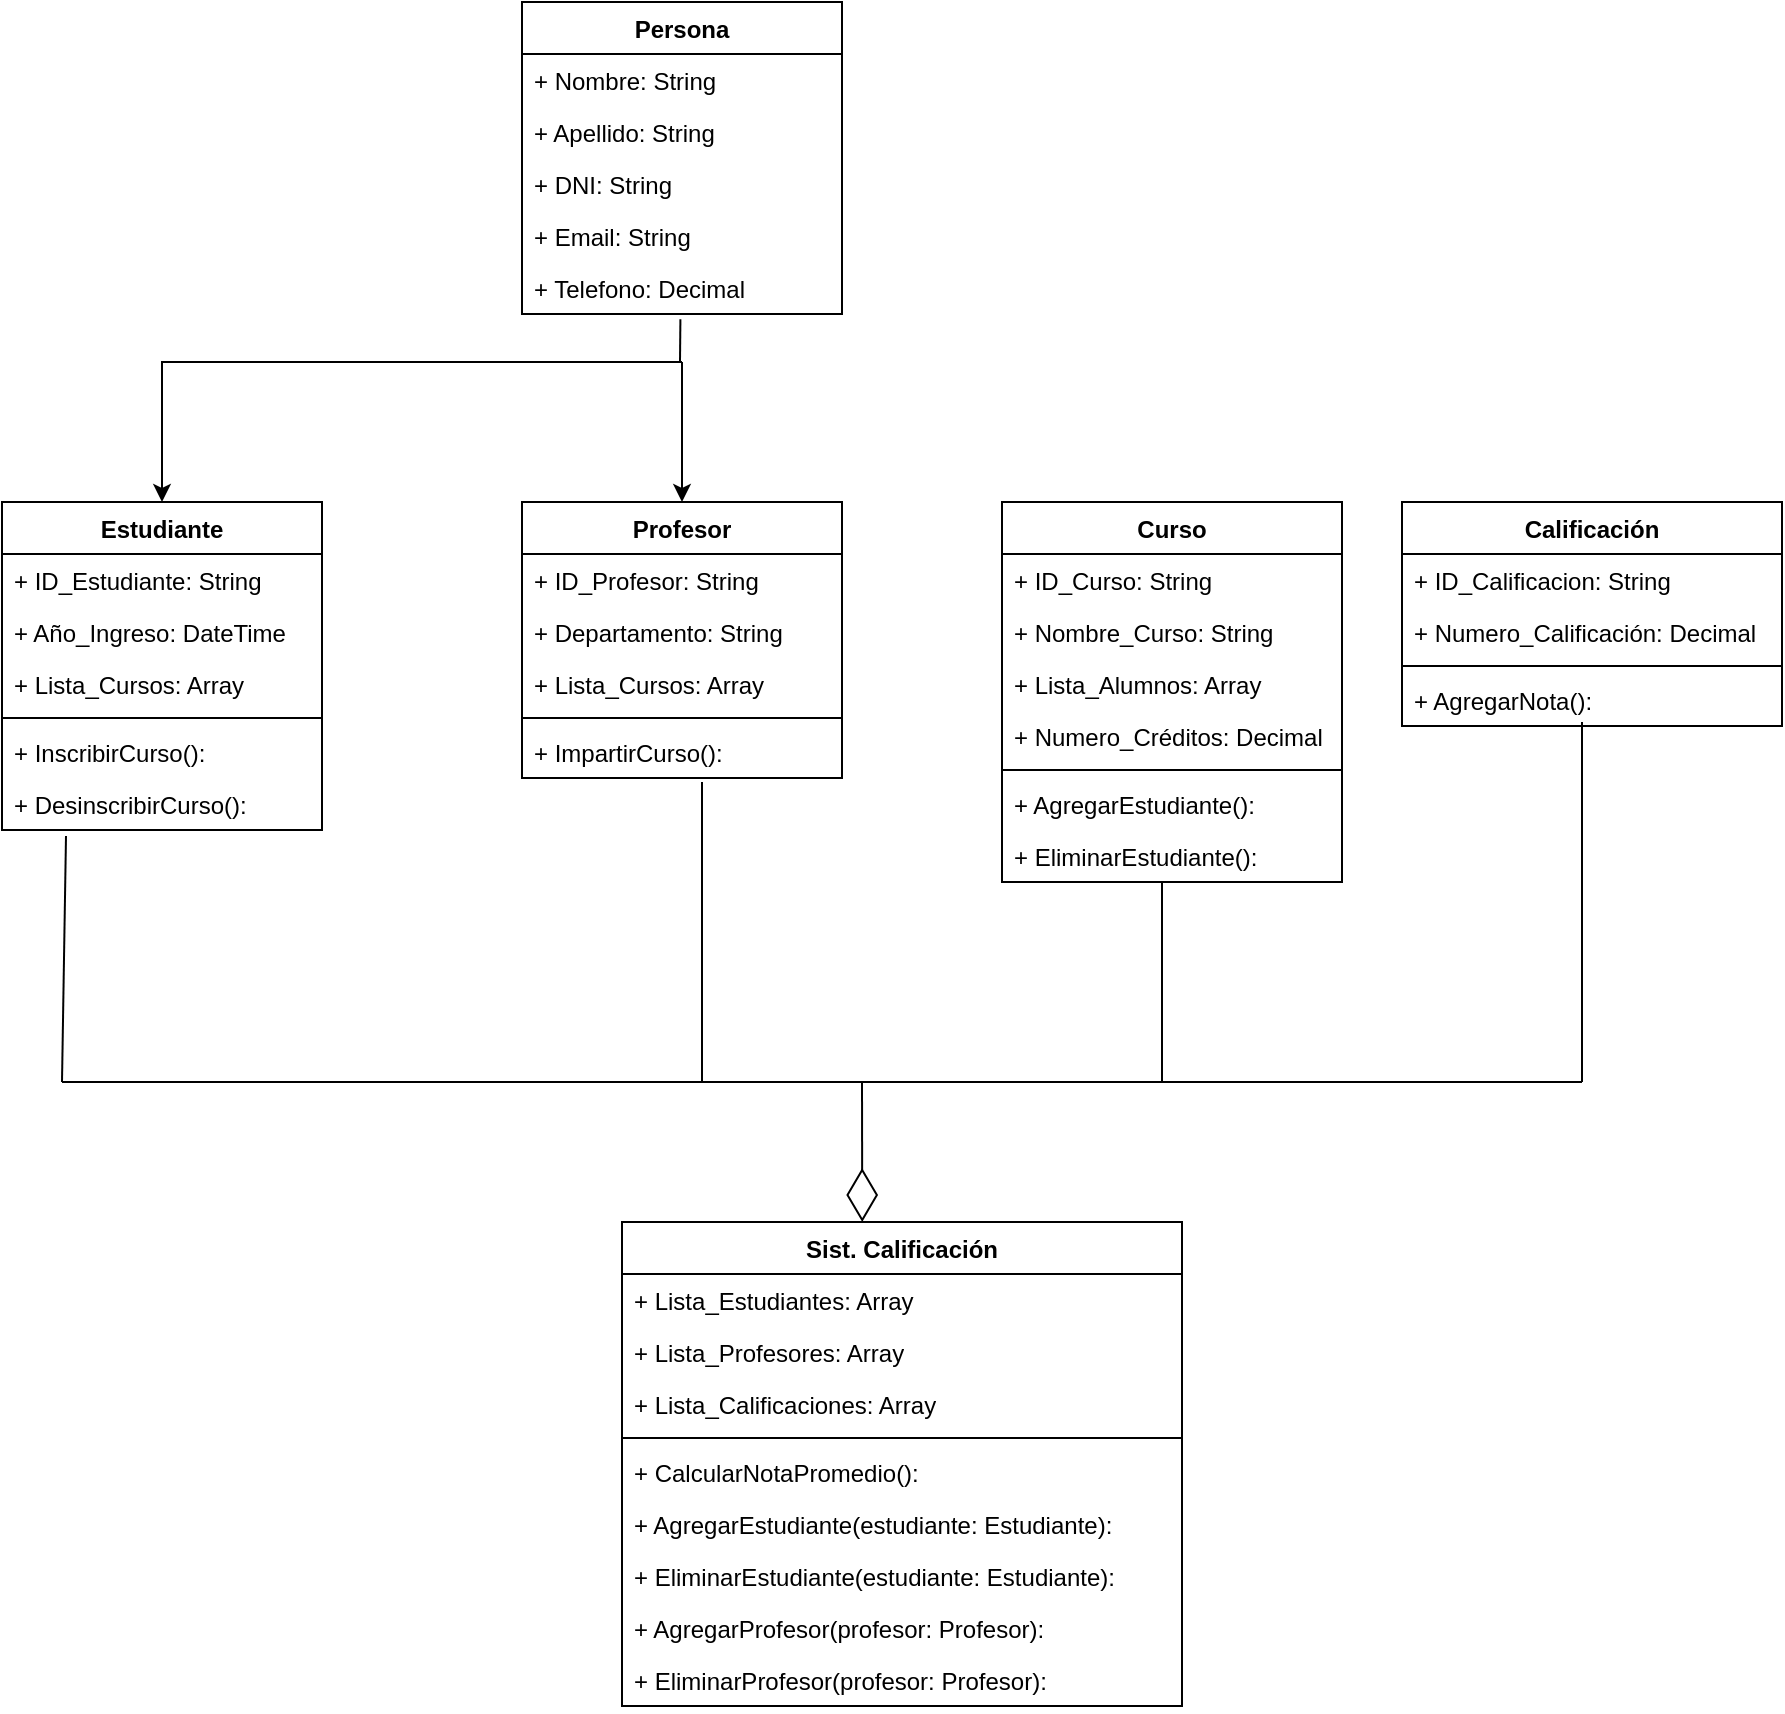 <mxfile version="21.1.8" type="device" pages="3">
  <diagram name="Ej 1" id="br_IoAVLxgaqD65cThjG">
    <mxGraphModel dx="1050" dy="541" grid="1" gridSize="10" guides="1" tooltips="1" connect="1" arrows="1" fold="1" page="1" pageScale="1" pageWidth="827" pageHeight="1169" math="0" shadow="0">
      <root>
        <mxCell id="0" />
        <mxCell id="1" parent="0" />
        <mxCell id="eeJrtoghgV1QjgxYyxe4-1" value="Persona" style="swimlane;fontStyle=1;align=center;verticalAlign=top;childLayout=stackLayout;horizontal=1;startSize=26;horizontalStack=0;resizeParent=1;resizeParentMax=0;resizeLast=0;collapsible=1;marginBottom=0;whiteSpace=wrap;html=1;" vertex="1" parent="1">
          <mxGeometry x="350" y="100" width="160" height="156" as="geometry" />
        </mxCell>
        <mxCell id="eeJrtoghgV1QjgxYyxe4-2" value="+ Nombre: String" style="text;strokeColor=none;fillColor=none;align=left;verticalAlign=top;spacingLeft=4;spacingRight=4;overflow=hidden;rotatable=0;points=[[0,0.5],[1,0.5]];portConstraint=eastwest;whiteSpace=wrap;html=1;" vertex="1" parent="eeJrtoghgV1QjgxYyxe4-1">
          <mxGeometry y="26" width="160" height="26" as="geometry" />
        </mxCell>
        <mxCell id="eeJrtoghgV1QjgxYyxe4-5" value="+ Apellido: String" style="text;strokeColor=none;fillColor=none;align=left;verticalAlign=top;spacingLeft=4;spacingRight=4;overflow=hidden;rotatable=0;points=[[0,0.5],[1,0.5]];portConstraint=eastwest;whiteSpace=wrap;html=1;" vertex="1" parent="eeJrtoghgV1QjgxYyxe4-1">
          <mxGeometry y="52" width="160" height="26" as="geometry" />
        </mxCell>
        <mxCell id="eeJrtoghgV1QjgxYyxe4-6" value="+ DNI: String" style="text;strokeColor=none;fillColor=none;align=left;verticalAlign=top;spacingLeft=4;spacingRight=4;overflow=hidden;rotatable=0;points=[[0,0.5],[1,0.5]];portConstraint=eastwest;whiteSpace=wrap;html=1;" vertex="1" parent="eeJrtoghgV1QjgxYyxe4-1">
          <mxGeometry y="78" width="160" height="26" as="geometry" />
        </mxCell>
        <mxCell id="eeJrtoghgV1QjgxYyxe4-11" value="+ Email: String" style="text;strokeColor=none;fillColor=none;align=left;verticalAlign=top;spacingLeft=4;spacingRight=4;overflow=hidden;rotatable=0;points=[[0,0.5],[1,0.5]];portConstraint=eastwest;whiteSpace=wrap;html=1;" vertex="1" parent="eeJrtoghgV1QjgxYyxe4-1">
          <mxGeometry y="104" width="160" height="26" as="geometry" />
        </mxCell>
        <mxCell id="eeJrtoghgV1QjgxYyxe4-12" value="+ Telefono: Decimal" style="text;strokeColor=none;fillColor=none;align=left;verticalAlign=top;spacingLeft=4;spacingRight=4;overflow=hidden;rotatable=0;points=[[0,0.5],[1,0.5]];portConstraint=eastwest;whiteSpace=wrap;html=1;" vertex="1" parent="eeJrtoghgV1QjgxYyxe4-1">
          <mxGeometry y="130" width="160" height="26" as="geometry" />
        </mxCell>
        <mxCell id="eeJrtoghgV1QjgxYyxe4-7" value="Estudiante" style="swimlane;fontStyle=1;align=center;verticalAlign=top;childLayout=stackLayout;horizontal=1;startSize=26;horizontalStack=0;resizeParent=1;resizeParentMax=0;resizeLast=0;collapsible=1;marginBottom=0;whiteSpace=wrap;html=1;" vertex="1" parent="1">
          <mxGeometry x="90" y="350" width="160" height="164" as="geometry" />
        </mxCell>
        <mxCell id="eeJrtoghgV1QjgxYyxe4-8" value="+ ID_Estudiante: String" style="text;strokeColor=none;fillColor=none;align=left;verticalAlign=top;spacingLeft=4;spacingRight=4;overflow=hidden;rotatable=0;points=[[0,0.5],[1,0.5]];portConstraint=eastwest;whiteSpace=wrap;html=1;" vertex="1" parent="eeJrtoghgV1QjgxYyxe4-7">
          <mxGeometry y="26" width="160" height="26" as="geometry" />
        </mxCell>
        <mxCell id="eeJrtoghgV1QjgxYyxe4-14" value="+ Año_Ingreso: DateTime" style="text;strokeColor=none;fillColor=none;align=left;verticalAlign=top;spacingLeft=4;spacingRight=4;overflow=hidden;rotatable=0;points=[[0,0.5],[1,0.5]];portConstraint=eastwest;whiteSpace=wrap;html=1;" vertex="1" parent="eeJrtoghgV1QjgxYyxe4-7">
          <mxGeometry y="52" width="160" height="26" as="geometry" />
        </mxCell>
        <mxCell id="eeJrtoghgV1QjgxYyxe4-13" value="+ Lista_Cursos: Array" style="text;strokeColor=none;fillColor=none;align=left;verticalAlign=top;spacingLeft=4;spacingRight=4;overflow=hidden;rotatable=0;points=[[0,0.5],[1,0.5]];portConstraint=eastwest;whiteSpace=wrap;html=1;" vertex="1" parent="eeJrtoghgV1QjgxYyxe4-7">
          <mxGeometry y="78" width="160" height="26" as="geometry" />
        </mxCell>
        <mxCell id="eeJrtoghgV1QjgxYyxe4-9" value="" style="line;strokeWidth=1;fillColor=none;align=left;verticalAlign=middle;spacingTop=-1;spacingLeft=3;spacingRight=3;rotatable=0;labelPosition=right;points=[];portConstraint=eastwest;strokeColor=inherit;" vertex="1" parent="eeJrtoghgV1QjgxYyxe4-7">
          <mxGeometry y="104" width="160" height="8" as="geometry" />
        </mxCell>
        <mxCell id="eeJrtoghgV1QjgxYyxe4-10" value="+ InscribirCurso():&amp;nbsp;" style="text;strokeColor=none;fillColor=none;align=left;verticalAlign=top;spacingLeft=4;spacingRight=4;overflow=hidden;rotatable=0;points=[[0,0.5],[1,0.5]];portConstraint=eastwest;whiteSpace=wrap;html=1;" vertex="1" parent="eeJrtoghgV1QjgxYyxe4-7">
          <mxGeometry y="112" width="160" height="26" as="geometry" />
        </mxCell>
        <mxCell id="eeJrtoghgV1QjgxYyxe4-15" value="+ DesinscribirCurso():&amp;nbsp;" style="text;strokeColor=none;fillColor=none;align=left;verticalAlign=top;spacingLeft=4;spacingRight=4;overflow=hidden;rotatable=0;points=[[0,0.5],[1,0.5]];portConstraint=eastwest;whiteSpace=wrap;html=1;" vertex="1" parent="eeJrtoghgV1QjgxYyxe4-7">
          <mxGeometry y="138" width="160" height="26" as="geometry" />
        </mxCell>
        <mxCell id="eeJrtoghgV1QjgxYyxe4-16" value="" style="endArrow=classic;html=1;rounded=0;entryX=0.5;entryY=0;entryDx=0;entryDy=0;" edge="1" parent="1" target="eeJrtoghgV1QjgxYyxe4-7">
          <mxGeometry width="50" height="50" relative="1" as="geometry">
            <mxPoint x="430" y="280" as="sourcePoint" />
            <mxPoint x="390" y="340" as="targetPoint" />
            <Array as="points">
              <mxPoint x="170" y="280" />
            </Array>
          </mxGeometry>
        </mxCell>
        <mxCell id="eeJrtoghgV1QjgxYyxe4-17" value="" style="endArrow=none;html=1;rounded=0;exitX=0.495;exitY=1.1;exitDx=0;exitDy=0;exitPerimeter=0;" edge="1" parent="1" source="eeJrtoghgV1QjgxYyxe4-12">
          <mxGeometry width="50" height="50" relative="1" as="geometry">
            <mxPoint x="370" y="380" as="sourcePoint" />
            <mxPoint x="429" y="280" as="targetPoint" />
          </mxGeometry>
        </mxCell>
        <mxCell id="eeJrtoghgV1QjgxYyxe4-18" value="Profesor" style="swimlane;fontStyle=1;align=center;verticalAlign=top;childLayout=stackLayout;horizontal=1;startSize=26;horizontalStack=0;resizeParent=1;resizeParentMax=0;resizeLast=0;collapsible=1;marginBottom=0;whiteSpace=wrap;html=1;" vertex="1" parent="1">
          <mxGeometry x="350" y="350" width="160" height="138" as="geometry" />
        </mxCell>
        <mxCell id="eeJrtoghgV1QjgxYyxe4-19" value="+ ID_Profesor: String" style="text;strokeColor=none;fillColor=none;align=left;verticalAlign=top;spacingLeft=4;spacingRight=4;overflow=hidden;rotatable=0;points=[[0,0.5],[1,0.5]];portConstraint=eastwest;whiteSpace=wrap;html=1;" vertex="1" parent="eeJrtoghgV1QjgxYyxe4-18">
          <mxGeometry y="26" width="160" height="26" as="geometry" />
        </mxCell>
        <mxCell id="eeJrtoghgV1QjgxYyxe4-20" value="+ Departamento: String" style="text;strokeColor=none;fillColor=none;align=left;verticalAlign=top;spacingLeft=4;spacingRight=4;overflow=hidden;rotatable=0;points=[[0,0.5],[1,0.5]];portConstraint=eastwest;whiteSpace=wrap;html=1;" vertex="1" parent="eeJrtoghgV1QjgxYyxe4-18">
          <mxGeometry y="52" width="160" height="26" as="geometry" />
        </mxCell>
        <mxCell id="eeJrtoghgV1QjgxYyxe4-21" value="+ Lista_Cursos: Array" style="text;strokeColor=none;fillColor=none;align=left;verticalAlign=top;spacingLeft=4;spacingRight=4;overflow=hidden;rotatable=0;points=[[0,0.5],[1,0.5]];portConstraint=eastwest;whiteSpace=wrap;html=1;" vertex="1" parent="eeJrtoghgV1QjgxYyxe4-18">
          <mxGeometry y="78" width="160" height="26" as="geometry" />
        </mxCell>
        <mxCell id="eeJrtoghgV1QjgxYyxe4-22" value="" style="line;strokeWidth=1;fillColor=none;align=left;verticalAlign=middle;spacingTop=-1;spacingLeft=3;spacingRight=3;rotatable=0;labelPosition=right;points=[];portConstraint=eastwest;strokeColor=inherit;" vertex="1" parent="eeJrtoghgV1QjgxYyxe4-18">
          <mxGeometry y="104" width="160" height="8" as="geometry" />
        </mxCell>
        <mxCell id="eeJrtoghgV1QjgxYyxe4-23" value="+ ImpartirCurso():&amp;nbsp;" style="text;strokeColor=none;fillColor=none;align=left;verticalAlign=top;spacingLeft=4;spacingRight=4;overflow=hidden;rotatable=0;points=[[0,0.5],[1,0.5]];portConstraint=eastwest;whiteSpace=wrap;html=1;" vertex="1" parent="eeJrtoghgV1QjgxYyxe4-18">
          <mxGeometry y="112" width="160" height="26" as="geometry" />
        </mxCell>
        <mxCell id="eeJrtoghgV1QjgxYyxe4-25" value="" style="endArrow=classic;html=1;rounded=0;entryX=0.5;entryY=0;entryDx=0;entryDy=0;" edge="1" parent="1" target="eeJrtoghgV1QjgxYyxe4-18">
          <mxGeometry width="50" height="50" relative="1" as="geometry">
            <mxPoint x="430" y="280" as="sourcePoint" />
            <mxPoint x="490" y="300" as="targetPoint" />
          </mxGeometry>
        </mxCell>
        <mxCell id="eeJrtoghgV1QjgxYyxe4-26" value="Curso" style="swimlane;fontStyle=1;align=center;verticalAlign=top;childLayout=stackLayout;horizontal=1;startSize=26;horizontalStack=0;resizeParent=1;resizeParentMax=0;resizeLast=0;collapsible=1;marginBottom=0;whiteSpace=wrap;html=1;" vertex="1" parent="1">
          <mxGeometry x="590" y="350" width="170" height="190" as="geometry" />
        </mxCell>
        <mxCell id="eeJrtoghgV1QjgxYyxe4-27" value="+ ID_Curso: String" style="text;strokeColor=none;fillColor=none;align=left;verticalAlign=top;spacingLeft=4;spacingRight=4;overflow=hidden;rotatable=0;points=[[0,0.5],[1,0.5]];portConstraint=eastwest;whiteSpace=wrap;html=1;" vertex="1" parent="eeJrtoghgV1QjgxYyxe4-26">
          <mxGeometry y="26" width="170" height="26" as="geometry" />
        </mxCell>
        <mxCell id="eeJrtoghgV1QjgxYyxe4-28" value="+ Nombre_Curso: String" style="text;strokeColor=none;fillColor=none;align=left;verticalAlign=top;spacingLeft=4;spacingRight=4;overflow=hidden;rotatable=0;points=[[0,0.5],[1,0.5]];portConstraint=eastwest;whiteSpace=wrap;html=1;" vertex="1" parent="eeJrtoghgV1QjgxYyxe4-26">
          <mxGeometry y="52" width="170" height="26" as="geometry" />
        </mxCell>
        <mxCell id="eeJrtoghgV1QjgxYyxe4-29" value="+ Lista_Alumnos: Array" style="text;strokeColor=none;fillColor=none;align=left;verticalAlign=top;spacingLeft=4;spacingRight=4;overflow=hidden;rotatable=0;points=[[0,0.5],[1,0.5]];portConstraint=eastwest;whiteSpace=wrap;html=1;" vertex="1" parent="eeJrtoghgV1QjgxYyxe4-26">
          <mxGeometry y="78" width="170" height="26" as="geometry" />
        </mxCell>
        <mxCell id="eeJrtoghgV1QjgxYyxe4-33" value="+ Numero_Créditos: Decimal" style="text;strokeColor=none;fillColor=none;align=left;verticalAlign=top;spacingLeft=4;spacingRight=4;overflow=hidden;rotatable=0;points=[[0,0.5],[1,0.5]];portConstraint=eastwest;whiteSpace=wrap;html=1;" vertex="1" parent="eeJrtoghgV1QjgxYyxe4-26">
          <mxGeometry y="104" width="170" height="26" as="geometry" />
        </mxCell>
        <mxCell id="eeJrtoghgV1QjgxYyxe4-30" value="" style="line;strokeWidth=1;fillColor=none;align=left;verticalAlign=middle;spacingTop=-1;spacingLeft=3;spacingRight=3;rotatable=0;labelPosition=right;points=[];portConstraint=eastwest;strokeColor=inherit;" vertex="1" parent="eeJrtoghgV1QjgxYyxe4-26">
          <mxGeometry y="130" width="170" height="8" as="geometry" />
        </mxCell>
        <mxCell id="eeJrtoghgV1QjgxYyxe4-31" value="+ AgregarEstudiante():&amp;nbsp;" style="text;strokeColor=none;fillColor=none;align=left;verticalAlign=top;spacingLeft=4;spacingRight=4;overflow=hidden;rotatable=0;points=[[0,0.5],[1,0.5]];portConstraint=eastwest;whiteSpace=wrap;html=1;" vertex="1" parent="eeJrtoghgV1QjgxYyxe4-26">
          <mxGeometry y="138" width="170" height="26" as="geometry" />
        </mxCell>
        <mxCell id="eeJrtoghgV1QjgxYyxe4-32" value="+ EliminarEstudiante():&amp;nbsp;" style="text;strokeColor=none;fillColor=none;align=left;verticalAlign=top;spacingLeft=4;spacingRight=4;overflow=hidden;rotatable=0;points=[[0,0.5],[1,0.5]];portConstraint=eastwest;whiteSpace=wrap;html=1;" vertex="1" parent="eeJrtoghgV1QjgxYyxe4-26">
          <mxGeometry y="164" width="170" height="26" as="geometry" />
        </mxCell>
        <mxCell id="eeJrtoghgV1QjgxYyxe4-34" value="Calificación" style="swimlane;fontStyle=1;align=center;verticalAlign=top;childLayout=stackLayout;horizontal=1;startSize=26;horizontalStack=0;resizeParent=1;resizeParentMax=0;resizeLast=0;collapsible=1;marginBottom=0;whiteSpace=wrap;html=1;" vertex="1" parent="1">
          <mxGeometry x="790" y="350" width="190" height="112" as="geometry" />
        </mxCell>
        <mxCell id="eeJrtoghgV1QjgxYyxe4-35" value="+ ID_Calificacion: String" style="text;strokeColor=none;fillColor=none;align=left;verticalAlign=top;spacingLeft=4;spacingRight=4;overflow=hidden;rotatable=0;points=[[0,0.5],[1,0.5]];portConstraint=eastwest;whiteSpace=wrap;html=1;" vertex="1" parent="eeJrtoghgV1QjgxYyxe4-34">
          <mxGeometry y="26" width="190" height="26" as="geometry" />
        </mxCell>
        <mxCell id="eeJrtoghgV1QjgxYyxe4-38" value="+ Numero_Calificación: Decimal" style="text;strokeColor=none;fillColor=none;align=left;verticalAlign=top;spacingLeft=4;spacingRight=4;overflow=hidden;rotatable=0;points=[[0,0.5],[1,0.5]];portConstraint=eastwest;whiteSpace=wrap;html=1;" vertex="1" parent="eeJrtoghgV1QjgxYyxe4-34">
          <mxGeometry y="52" width="190" height="26" as="geometry" />
        </mxCell>
        <mxCell id="eeJrtoghgV1QjgxYyxe4-39" value="" style="line;strokeWidth=1;fillColor=none;align=left;verticalAlign=middle;spacingTop=-1;spacingLeft=3;spacingRight=3;rotatable=0;labelPosition=right;points=[];portConstraint=eastwest;strokeColor=inherit;" vertex="1" parent="eeJrtoghgV1QjgxYyxe4-34">
          <mxGeometry y="78" width="190" height="8" as="geometry" />
        </mxCell>
        <mxCell id="eeJrtoghgV1QjgxYyxe4-41" value="+ AgregarNota():&amp;nbsp;" style="text;strokeColor=none;fillColor=none;align=left;verticalAlign=top;spacingLeft=4;spacingRight=4;overflow=hidden;rotatable=0;points=[[0,0.5],[1,0.5]];portConstraint=eastwest;whiteSpace=wrap;html=1;" vertex="1" parent="eeJrtoghgV1QjgxYyxe4-34">
          <mxGeometry y="86" width="190" height="26" as="geometry" />
        </mxCell>
        <mxCell id="eeJrtoghgV1QjgxYyxe4-42" value="Sist. Calificación" style="swimlane;fontStyle=1;align=center;verticalAlign=top;childLayout=stackLayout;horizontal=1;startSize=26;horizontalStack=0;resizeParent=1;resizeParentMax=0;resizeLast=0;collapsible=1;marginBottom=0;whiteSpace=wrap;html=1;" vertex="1" parent="1">
          <mxGeometry x="400" y="710" width="280" height="242" as="geometry" />
        </mxCell>
        <mxCell id="eeJrtoghgV1QjgxYyxe4-43" value="+ Lista_Estudiantes: Array" style="text;strokeColor=none;fillColor=none;align=left;verticalAlign=top;spacingLeft=4;spacingRight=4;overflow=hidden;rotatable=0;points=[[0,0.5],[1,0.5]];portConstraint=eastwest;whiteSpace=wrap;html=1;" vertex="1" parent="eeJrtoghgV1QjgxYyxe4-42">
          <mxGeometry y="26" width="280" height="26" as="geometry" />
        </mxCell>
        <mxCell id="eeJrtoghgV1QjgxYyxe4-44" value="+ Lista_Profesores: Array" style="text;strokeColor=none;fillColor=none;align=left;verticalAlign=top;spacingLeft=4;spacingRight=4;overflow=hidden;rotatable=0;points=[[0,0.5],[1,0.5]];portConstraint=eastwest;whiteSpace=wrap;html=1;" vertex="1" parent="eeJrtoghgV1QjgxYyxe4-42">
          <mxGeometry y="52" width="280" height="26" as="geometry" />
        </mxCell>
        <mxCell id="eeJrtoghgV1QjgxYyxe4-47" value="+ Lista_Calificaciones: Array" style="text;strokeColor=none;fillColor=none;align=left;verticalAlign=top;spacingLeft=4;spacingRight=4;overflow=hidden;rotatable=0;points=[[0,0.5],[1,0.5]];portConstraint=eastwest;whiteSpace=wrap;html=1;" vertex="1" parent="eeJrtoghgV1QjgxYyxe4-42">
          <mxGeometry y="78" width="280" height="26" as="geometry" />
        </mxCell>
        <mxCell id="eeJrtoghgV1QjgxYyxe4-45" value="" style="line;strokeWidth=1;fillColor=none;align=left;verticalAlign=middle;spacingTop=-1;spacingLeft=3;spacingRight=3;rotatable=0;labelPosition=right;points=[];portConstraint=eastwest;strokeColor=inherit;" vertex="1" parent="eeJrtoghgV1QjgxYyxe4-42">
          <mxGeometry y="104" width="280" height="8" as="geometry" />
        </mxCell>
        <mxCell id="eeJrtoghgV1QjgxYyxe4-46" value="+ CalcularNotaPromedio():&amp;nbsp;" style="text;strokeColor=none;fillColor=none;align=left;verticalAlign=top;spacingLeft=4;spacingRight=4;overflow=hidden;rotatable=0;points=[[0,0.5],[1,0.5]];portConstraint=eastwest;whiteSpace=wrap;html=1;" vertex="1" parent="eeJrtoghgV1QjgxYyxe4-42">
          <mxGeometry y="112" width="280" height="26" as="geometry" />
        </mxCell>
        <mxCell id="eeJrtoghgV1QjgxYyxe4-48" value="+ AgregarEstudiante(estudiante: Estudiante):&amp;nbsp;" style="text;strokeColor=none;fillColor=none;align=left;verticalAlign=top;spacingLeft=4;spacingRight=4;overflow=hidden;rotatable=0;points=[[0,0.5],[1,0.5]];portConstraint=eastwest;whiteSpace=wrap;html=1;" vertex="1" parent="eeJrtoghgV1QjgxYyxe4-42">
          <mxGeometry y="138" width="280" height="26" as="geometry" />
        </mxCell>
        <mxCell id="eeJrtoghgV1QjgxYyxe4-49" value="+ EliminarEstudiante(estudiante: Estudiante):&amp;nbsp;" style="text;strokeColor=none;fillColor=none;align=left;verticalAlign=top;spacingLeft=4;spacingRight=4;overflow=hidden;rotatable=0;points=[[0,0.5],[1,0.5]];portConstraint=eastwest;whiteSpace=wrap;html=1;" vertex="1" parent="eeJrtoghgV1QjgxYyxe4-42">
          <mxGeometry y="164" width="280" height="26" as="geometry" />
        </mxCell>
        <mxCell id="eeJrtoghgV1QjgxYyxe4-50" value="+ AgregarProfesor(profesor: Profesor):&amp;nbsp;" style="text;strokeColor=none;fillColor=none;align=left;verticalAlign=top;spacingLeft=4;spacingRight=4;overflow=hidden;rotatable=0;points=[[0,0.5],[1,0.5]];portConstraint=eastwest;whiteSpace=wrap;html=1;" vertex="1" parent="eeJrtoghgV1QjgxYyxe4-42">
          <mxGeometry y="190" width="280" height="26" as="geometry" />
        </mxCell>
        <mxCell id="eeJrtoghgV1QjgxYyxe4-51" value="+ EliminarProfesor(profesor: Profesor):&amp;nbsp;" style="text;strokeColor=none;fillColor=none;align=left;verticalAlign=top;spacingLeft=4;spacingRight=4;overflow=hidden;rotatable=0;points=[[0,0.5],[1,0.5]];portConstraint=eastwest;whiteSpace=wrap;html=1;" vertex="1" parent="eeJrtoghgV1QjgxYyxe4-42">
          <mxGeometry y="216" width="280" height="26" as="geometry" />
        </mxCell>
        <mxCell id="eeJrtoghgV1QjgxYyxe4-52" value="" style="endArrow=diamondThin;endFill=0;endSize=24;html=1;rounded=0;entryX=0.429;entryY=0;entryDx=0;entryDy=0;entryPerimeter=0;" edge="1" parent="1" target="eeJrtoghgV1QjgxYyxe4-42">
          <mxGeometry width="160" relative="1" as="geometry">
            <mxPoint x="520" y="640" as="sourcePoint" />
            <mxPoint x="340" y="720" as="targetPoint" />
          </mxGeometry>
        </mxCell>
        <mxCell id="eeJrtoghgV1QjgxYyxe4-53" value="" style="endArrow=none;html=1;rounded=0;" edge="1" parent="1">
          <mxGeometry width="50" height="50" relative="1" as="geometry">
            <mxPoint x="120" y="640" as="sourcePoint" />
            <mxPoint x="880" y="640" as="targetPoint" />
          </mxGeometry>
        </mxCell>
        <mxCell id="eeJrtoghgV1QjgxYyxe4-54" value="" style="endArrow=none;html=1;rounded=0;entryX=0.2;entryY=1.115;entryDx=0;entryDy=0;entryPerimeter=0;" edge="1" parent="1" target="eeJrtoghgV1QjgxYyxe4-15">
          <mxGeometry width="50" height="50" relative="1" as="geometry">
            <mxPoint x="120" y="640" as="sourcePoint" />
            <mxPoint x="120" y="560" as="targetPoint" />
          </mxGeometry>
        </mxCell>
        <mxCell id="eeJrtoghgV1QjgxYyxe4-55" value="" style="endArrow=none;html=1;rounded=0;" edge="1" parent="1">
          <mxGeometry width="50" height="50" relative="1" as="geometry">
            <mxPoint x="440" y="640" as="sourcePoint" />
            <mxPoint x="440" y="490" as="targetPoint" />
          </mxGeometry>
        </mxCell>
        <mxCell id="eeJrtoghgV1QjgxYyxe4-56" value="" style="endArrow=none;html=1;rounded=0;" edge="1" parent="1">
          <mxGeometry width="50" height="50" relative="1" as="geometry">
            <mxPoint x="670" y="640" as="sourcePoint" />
            <mxPoint x="670" y="540" as="targetPoint" />
          </mxGeometry>
        </mxCell>
        <mxCell id="eeJrtoghgV1QjgxYyxe4-57" value="" style="endArrow=none;html=1;rounded=0;" edge="1" parent="1">
          <mxGeometry width="50" height="50" relative="1" as="geometry">
            <mxPoint x="880" y="640" as="sourcePoint" />
            <mxPoint x="880" y="460" as="targetPoint" />
          </mxGeometry>
        </mxCell>
      </root>
    </mxGraphModel>
  </diagram>
  <diagram id="vcHZW0Ur3y1ggpsxUzRm" name="Ej 3">
    <mxGraphModel dx="1050" dy="541" grid="1" gridSize="10" guides="1" tooltips="1" connect="1" arrows="1" fold="1" page="1" pageScale="1" pageWidth="827" pageHeight="1169" math="0" shadow="0">
      <root>
        <mxCell id="0" />
        <mxCell id="1" parent="0" />
        <mxCell id="HZUZwOR-kKavOUNv4BEH-1" value="Operacion(abstract)" style="swimlane;fontStyle=1;align=center;verticalAlign=top;childLayout=stackLayout;horizontal=1;startSize=26;horizontalStack=0;resizeParent=1;resizeParentMax=0;resizeLast=0;collapsible=1;marginBottom=0;whiteSpace=wrap;html=1;" vertex="1" parent="1">
          <mxGeometry x="310" y="30" width="160" height="86" as="geometry" />
        </mxCell>
        <mxCell id="HZUZwOR-kKavOUNv4BEH-2" value="+ Nombre: String" style="text;strokeColor=none;fillColor=none;align=left;verticalAlign=top;spacingLeft=4;spacingRight=4;overflow=hidden;rotatable=0;points=[[0,0.5],[1,0.5]];portConstraint=eastwest;whiteSpace=wrap;html=1;" vertex="1" parent="HZUZwOR-kKavOUNv4BEH-1">
          <mxGeometry y="26" width="160" height="26" as="geometry" />
        </mxCell>
        <mxCell id="HZUZwOR-kKavOUNv4BEH-3" value="" style="line;strokeWidth=1;fillColor=none;align=left;verticalAlign=middle;spacingTop=-1;spacingLeft=3;spacingRight=3;rotatable=0;labelPosition=right;points=[];portConstraint=eastwest;strokeColor=inherit;" vertex="1" parent="HZUZwOR-kKavOUNv4BEH-1">
          <mxGeometry y="52" width="160" height="8" as="geometry" />
        </mxCell>
        <mxCell id="HZUZwOR-kKavOUNv4BEH-4" value="+abstract Ejecutar(n1,n2):&amp;nbsp;" style="text;strokeColor=none;fillColor=none;align=left;verticalAlign=top;spacingLeft=4;spacingRight=4;overflow=hidden;rotatable=0;points=[[0,0.5],[1,0.5]];portConstraint=eastwest;whiteSpace=wrap;html=1;" vertex="1" parent="HZUZwOR-kKavOUNv4BEH-1">
          <mxGeometry y="60" width="160" height="26" as="geometry" />
        </mxCell>
        <mxCell id="HZUZwOR-kKavOUNv4BEH-5" value="Suma" style="swimlane;fontStyle=1;align=center;verticalAlign=top;childLayout=stackLayout;horizontal=1;startSize=26;horizontalStack=0;resizeParent=1;resizeParentMax=0;resizeLast=0;collapsible=1;marginBottom=0;whiteSpace=wrap;html=1;" vertex="1" parent="1">
          <mxGeometry x="30" y="200" width="230" height="60" as="geometry" />
        </mxCell>
        <mxCell id="HZUZwOR-kKavOUNv4BEH-7" value="" style="line;strokeWidth=1;fillColor=none;align=left;verticalAlign=middle;spacingTop=-1;spacingLeft=3;spacingRight=3;rotatable=0;labelPosition=right;points=[];portConstraint=eastwest;strokeColor=inherit;" vertex="1" parent="HZUZwOR-kKavOUNv4BEH-5">
          <mxGeometry y="26" width="230" height="8" as="geometry" />
        </mxCell>
        <mxCell id="HZUZwOR-kKavOUNv4BEH-8" value="+override ejecutar(n1,n2): n1+n2" style="text;strokeColor=none;fillColor=none;align=left;verticalAlign=top;spacingLeft=4;spacingRight=4;overflow=hidden;rotatable=0;points=[[0,0.5],[1,0.5]];portConstraint=eastwest;whiteSpace=wrap;html=1;" vertex="1" parent="HZUZwOR-kKavOUNv4BEH-5">
          <mxGeometry y="34" width="230" height="26" as="geometry" />
        </mxCell>
        <mxCell id="HZUZwOR-kKavOUNv4BEH-9" value="Resta" style="swimlane;fontStyle=1;align=center;verticalAlign=top;childLayout=stackLayout;horizontal=1;startSize=26;horizontalStack=0;resizeParent=1;resizeParentMax=0;resizeLast=0;collapsible=1;marginBottom=0;whiteSpace=wrap;html=1;" vertex="1" parent="1">
          <mxGeometry x="299" y="200" width="230" height="60" as="geometry" />
        </mxCell>
        <mxCell id="HZUZwOR-kKavOUNv4BEH-10" value="" style="line;strokeWidth=1;fillColor=none;align=left;verticalAlign=middle;spacingTop=-1;spacingLeft=3;spacingRight=3;rotatable=0;labelPosition=right;points=[];portConstraint=eastwest;strokeColor=inherit;" vertex="1" parent="HZUZwOR-kKavOUNv4BEH-9">
          <mxGeometry y="26" width="230" height="8" as="geometry" />
        </mxCell>
        <mxCell id="HZUZwOR-kKavOUNv4BEH-11" value="+override ejecutar(n1,n2): n1-n2" style="text;strokeColor=none;fillColor=none;align=left;verticalAlign=top;spacingLeft=4;spacingRight=4;overflow=hidden;rotatable=0;points=[[0,0.5],[1,0.5]];portConstraint=eastwest;whiteSpace=wrap;html=1;" vertex="1" parent="HZUZwOR-kKavOUNv4BEH-9">
          <mxGeometry y="34" width="230" height="26" as="geometry" />
        </mxCell>
        <mxCell id="HZUZwOR-kKavOUNv4BEH-12" value="Multiplicacion" style="swimlane;fontStyle=1;align=center;verticalAlign=top;childLayout=stackLayout;horizontal=1;startSize=26;horizontalStack=0;resizeParent=1;resizeParentMax=0;resizeLast=0;collapsible=1;marginBottom=0;whiteSpace=wrap;html=1;" vertex="1" parent="1">
          <mxGeometry x="570" y="200" width="230" height="60" as="geometry" />
        </mxCell>
        <mxCell id="HZUZwOR-kKavOUNv4BEH-13" value="" style="line;strokeWidth=1;fillColor=none;align=left;verticalAlign=middle;spacingTop=-1;spacingLeft=3;spacingRight=3;rotatable=0;labelPosition=right;points=[];portConstraint=eastwest;strokeColor=inherit;" vertex="1" parent="HZUZwOR-kKavOUNv4BEH-12">
          <mxGeometry y="26" width="230" height="8" as="geometry" />
        </mxCell>
        <mxCell id="HZUZwOR-kKavOUNv4BEH-14" value="+override ejecutar(n1,n2): n1*n2" style="text;strokeColor=none;fillColor=none;align=left;verticalAlign=top;spacingLeft=4;spacingRight=4;overflow=hidden;rotatable=0;points=[[0,0.5],[1,0.5]];portConstraint=eastwest;whiteSpace=wrap;html=1;" vertex="1" parent="HZUZwOR-kKavOUNv4BEH-12">
          <mxGeometry y="34" width="230" height="26" as="geometry" />
        </mxCell>
        <mxCell id="HZUZwOR-kKavOUNv4BEH-15" value="" style="endArrow=none;html=1;rounded=0;exitX=0.392;exitY=-0.037;exitDx=0;exitDy=0;exitPerimeter=0;" edge="1" parent="1" source="HZUZwOR-kKavOUNv4BEH-9">
          <mxGeometry width="50" height="50" relative="1" as="geometry">
            <mxPoint x="340" y="170" as="sourcePoint" />
            <mxPoint x="390" y="120" as="targetPoint" />
          </mxGeometry>
        </mxCell>
        <mxCell id="HZUZwOR-kKavOUNv4BEH-16" value="" style="endArrow=none;html=1;rounded=0;entryX=-0.015;entryY=1.008;entryDx=0;entryDy=0;entryPerimeter=0;exitX=0.75;exitY=0;exitDx=0;exitDy=0;" edge="1" parent="1" source="HZUZwOR-kKavOUNv4BEH-5" target="HZUZwOR-kKavOUNv4BEH-4">
          <mxGeometry width="50" height="50" relative="1" as="geometry">
            <mxPoint x="230" y="170" as="sourcePoint" />
            <mxPoint x="280" y="120" as="targetPoint" />
          </mxGeometry>
        </mxCell>
        <mxCell id="HZUZwOR-kKavOUNv4BEH-17" value="" style="endArrow=none;html=1;rounded=0;exitX=1.005;exitY=1.1;exitDx=0;exitDy=0;exitPerimeter=0;entryX=0.5;entryY=0;entryDx=0;entryDy=0;" edge="1" parent="1" source="HZUZwOR-kKavOUNv4BEH-4" target="HZUZwOR-kKavOUNv4BEH-12">
          <mxGeometry width="50" height="50" relative="1" as="geometry">
            <mxPoint x="520" y="160" as="sourcePoint" />
            <mxPoint x="570" y="110" as="targetPoint" />
          </mxGeometry>
        </mxCell>
      </root>
    </mxGraphModel>
  </diagram>
  <diagram id="ZTEVo-Ru3LZNgwfVGLLl" name="Ej 4">
    <mxGraphModel dx="1050" dy="541" grid="1" gridSize="10" guides="1" tooltips="1" connect="1" arrows="1" fold="1" page="1" pageScale="1" pageWidth="827" pageHeight="1169" math="0" shadow="0">
      <root>
        <mxCell id="0" />
        <mxCell id="1" parent="0" />
        <mxCell id="2BN0IIs3Q8vJFc031gUe-1" value="Profesor" style="swimlane;fontStyle=0;childLayout=stackLayout;horizontal=1;startSize=26;fillColor=none;horizontalStack=0;resizeParent=1;resizeParentMax=0;resizeLast=0;collapsible=1;marginBottom=0;whiteSpace=wrap;html=1;" vertex="1" parent="1">
          <mxGeometry x="170" y="120" width="140" height="52" as="geometry" />
        </mxCell>
        <mxCell id="2BN0IIs3Q8vJFc031gUe-2" value="+ ID_Prof: String" style="text;strokeColor=none;fillColor=none;align=left;verticalAlign=top;spacingLeft=4;spacingRight=4;overflow=hidden;rotatable=0;points=[[0,0.5],[1,0.5]];portConstraint=eastwest;whiteSpace=wrap;html=1;" vertex="1" parent="2BN0IIs3Q8vJFc031gUe-1">
          <mxGeometry y="26" width="140" height="26" as="geometry" />
        </mxCell>
        <mxCell id="2BN0IIs3Q8vJFc031gUe-5" value="Programador" style="swimlane;fontStyle=0;childLayout=stackLayout;horizontal=1;startSize=26;fillColor=none;horizontalStack=0;resizeParent=1;resizeParentMax=0;resizeLast=0;collapsible=1;marginBottom=0;whiteSpace=wrap;html=1;" vertex="1" parent="1">
          <mxGeometry x="414" y="94" width="140" height="78" as="geometry" />
        </mxCell>
        <mxCell id="2BN0IIs3Q8vJFc031gUe-6" value="+ ID_Prog: String" style="text;strokeColor=none;fillColor=none;align=left;verticalAlign=top;spacingLeft=4;spacingRight=4;overflow=hidden;rotatable=0;points=[[0,0.5],[1,0.5]];portConstraint=eastwest;whiteSpace=wrap;html=1;" vertex="1" parent="2BN0IIs3Q8vJFc031gUe-5">
          <mxGeometry y="26" width="140" height="26" as="geometry" />
        </mxCell>
        <mxCell id="2BN0IIs3Q8vJFc031gUe-8" value="+ Programar(): void" style="text;strokeColor=none;fillColor=none;align=left;verticalAlign=top;spacingLeft=4;spacingRight=4;overflow=hidden;rotatable=0;points=[[0,0.5],[1,0.5]];portConstraint=eastwest;whiteSpace=wrap;html=1;" vertex="1" parent="2BN0IIs3Q8vJFc031gUe-5">
          <mxGeometry y="52" width="140" height="26" as="geometry" />
        </mxCell>
        <mxCell id="2BN0IIs3Q8vJFc031gUe-9" value="ProfesorDeSistemas" style="swimlane;fontStyle=0;childLayout=stackLayout;horizontal=1;startSize=26;fillColor=none;horizontalStack=0;resizeParent=1;resizeParentMax=0;resizeLast=0;collapsible=1;marginBottom=0;whiteSpace=wrap;html=1;" vertex="1" parent="1">
          <mxGeometry x="290" y="280" width="140" height="78" as="geometry" />
        </mxCell>
        <mxCell id="2BN0IIs3Q8vJFc031gUe-10" value="+ field: type" style="text;strokeColor=none;fillColor=none;align=left;verticalAlign=top;spacingLeft=4;spacingRight=4;overflow=hidden;rotatable=0;points=[[0,0.5],[1,0.5]];portConstraint=eastwest;whiteSpace=wrap;html=1;" vertex="1" parent="2BN0IIs3Q8vJFc031gUe-9">
          <mxGeometry y="26" width="140" height="26" as="geometry" />
        </mxCell>
        <mxCell id="2BN0IIs3Q8vJFc031gUe-11" value="+ field: type" style="text;strokeColor=none;fillColor=none;align=left;verticalAlign=top;spacingLeft=4;spacingRight=4;overflow=hidden;rotatable=0;points=[[0,0.5],[1,0.5]];portConstraint=eastwest;whiteSpace=wrap;html=1;" vertex="1" parent="2BN0IIs3Q8vJFc031gUe-9">
          <mxGeometry y="52" width="140" height="26" as="geometry" />
        </mxCell>
        <mxCell id="2BN0IIs3Q8vJFc031gUe-13" value="" style="endArrow=classic;html=1;rounded=0;exitX=0.406;exitY=-0.021;exitDx=0;exitDy=0;exitPerimeter=0;" edge="1" parent="1" source="2BN0IIs3Q8vJFc031gUe-9">
          <mxGeometry width="50" height="50" relative="1" as="geometry">
            <mxPoint x="190" y="230" as="sourcePoint" />
            <mxPoint x="240" y="180" as="targetPoint" />
          </mxGeometry>
        </mxCell>
        <mxCell id="2BN0IIs3Q8vJFc031gUe-14" value="" style="endArrow=classic;html=1;rounded=0;entryX=0.42;entryY=1.085;entryDx=0;entryDy=0;entryPerimeter=0;" edge="1" parent="1" target="2BN0IIs3Q8vJFc031gUe-8">
          <mxGeometry width="50" height="50" relative="1" as="geometry">
            <mxPoint x="350" y="280" as="sourcePoint" />
            <mxPoint x="400" y="230" as="targetPoint" />
          </mxGeometry>
        </mxCell>
      </root>
    </mxGraphModel>
  </diagram>
</mxfile>
